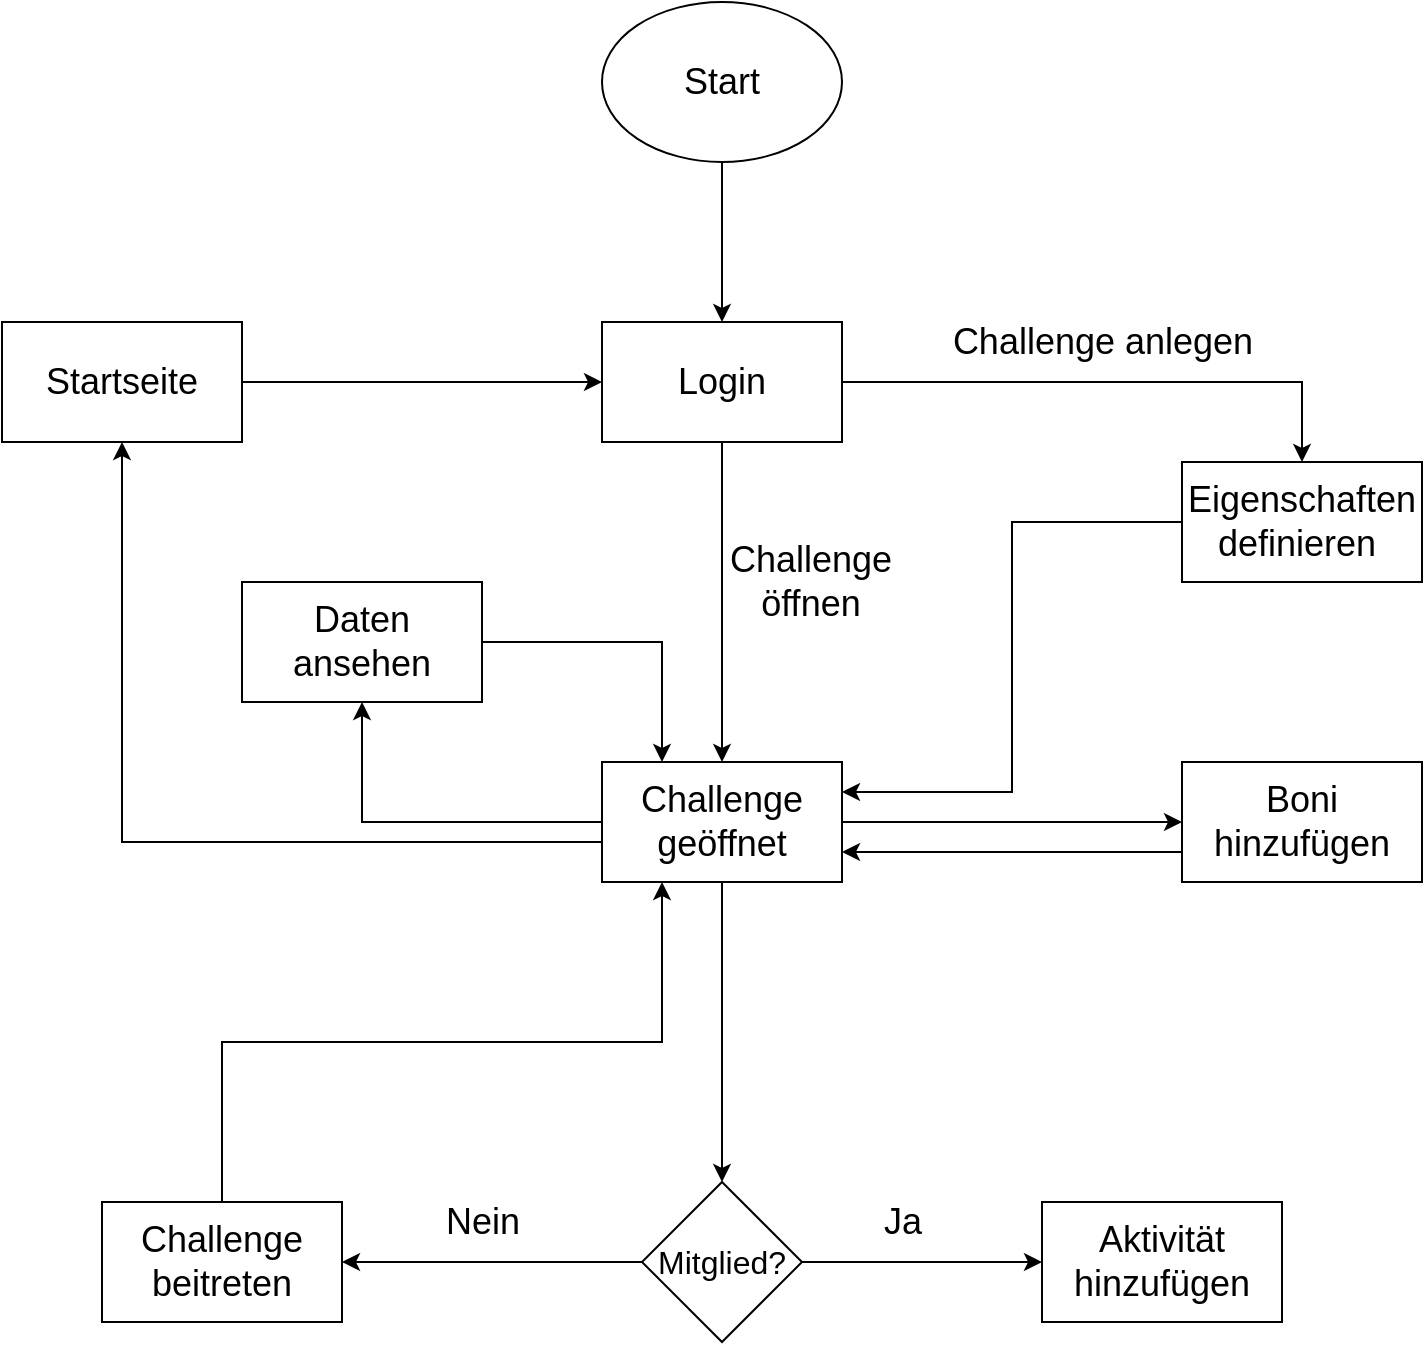<mxfile version="21.1.7" type="google">
  <diagram name="Seite-1" id="pOqvI1cBqr-qqXXVeGFv">
    <mxGraphModel dx="1562" dy="907" grid="1" gridSize="10" guides="1" tooltips="1" connect="1" arrows="1" fold="1" page="1" pageScale="1" pageWidth="827" pageHeight="1169" math="0" shadow="0">
      <root>
        <mxCell id="0" />
        <mxCell id="1" parent="0" />
        <mxCell id="log30i4Zaj3L8JJohbtZ-52" style="edgeStyle=orthogonalEdgeStyle;rounded=0;orthogonalLoop=1;jettySize=auto;html=1;entryX=0.5;entryY=0;entryDx=0;entryDy=0;" edge="1" parent="1" source="log30i4Zaj3L8JJohbtZ-29" target="log30i4Zaj3L8JJohbtZ-30">
          <mxGeometry relative="1" as="geometry" />
        </mxCell>
        <mxCell id="log30i4Zaj3L8JJohbtZ-29" value="&lt;font style=&quot;font-size: 18px;&quot;&gt;Start&lt;/font&gt;" style="ellipse;whiteSpace=wrap;html=1;" vertex="1" parent="1">
          <mxGeometry x="360" y="30" width="120" height="80" as="geometry" />
        </mxCell>
        <mxCell id="log30i4Zaj3L8JJohbtZ-45" style="edgeStyle=orthogonalEdgeStyle;rounded=0;orthogonalLoop=1;jettySize=auto;html=1;entryX=0.5;entryY=0;entryDx=0;entryDy=0;" edge="1" parent="1" source="log30i4Zaj3L8JJohbtZ-30" target="log30i4Zaj3L8JJohbtZ-31">
          <mxGeometry relative="1" as="geometry" />
        </mxCell>
        <mxCell id="log30i4Zaj3L8JJohbtZ-47" style="edgeStyle=orthogonalEdgeStyle;rounded=0;orthogonalLoop=1;jettySize=auto;html=1;entryX=0.5;entryY=0;entryDx=0;entryDy=0;" edge="1" parent="1" source="log30i4Zaj3L8JJohbtZ-30" target="log30i4Zaj3L8JJohbtZ-35">
          <mxGeometry relative="1" as="geometry" />
        </mxCell>
        <mxCell id="log30i4Zaj3L8JJohbtZ-30" value="&lt;font style=&quot;font-size: 18px;&quot;&gt;Login&lt;/font&gt;" style="rounded=0;whiteSpace=wrap;html=1;" vertex="1" parent="1">
          <mxGeometry x="360" y="190" width="120" height="60" as="geometry" />
        </mxCell>
        <mxCell id="log30i4Zaj3L8JJohbtZ-46" style="edgeStyle=orthogonalEdgeStyle;rounded=0;orthogonalLoop=1;jettySize=auto;html=1;entryX=1;entryY=0.25;entryDx=0;entryDy=0;" edge="1" parent="1" source="log30i4Zaj3L8JJohbtZ-31" target="log30i4Zaj3L8JJohbtZ-35">
          <mxGeometry relative="1" as="geometry" />
        </mxCell>
        <mxCell id="log30i4Zaj3L8JJohbtZ-31" value="&lt;font style=&quot;font-size: 18px;&quot;&gt;Eigenschaften definieren&amp;nbsp;&lt;/font&gt;" style="rounded=0;whiteSpace=wrap;html=1;" vertex="1" parent="1">
          <mxGeometry x="650" y="260" width="120" height="60" as="geometry" />
        </mxCell>
        <mxCell id="log30i4Zaj3L8JJohbtZ-51" style="edgeStyle=orthogonalEdgeStyle;rounded=0;orthogonalLoop=1;jettySize=auto;html=1;entryX=0;entryY=0.5;entryDx=0;entryDy=0;" edge="1" parent="1" source="log30i4Zaj3L8JJohbtZ-32" target="log30i4Zaj3L8JJohbtZ-30">
          <mxGeometry relative="1" as="geometry" />
        </mxCell>
        <mxCell id="log30i4Zaj3L8JJohbtZ-32" value="&lt;font style=&quot;font-size: 18px;&quot;&gt;Startseite&lt;/font&gt;" style="rounded=0;whiteSpace=wrap;html=1;" vertex="1" parent="1">
          <mxGeometry x="60" y="190" width="120" height="60" as="geometry" />
        </mxCell>
        <mxCell id="log30i4Zaj3L8JJohbtZ-44" style="edgeStyle=orthogonalEdgeStyle;rounded=0;orthogonalLoop=1;jettySize=auto;html=1;entryX=1;entryY=0.75;entryDx=0;entryDy=0;" edge="1" parent="1" source="log30i4Zaj3L8JJohbtZ-33" target="log30i4Zaj3L8JJohbtZ-35">
          <mxGeometry relative="1" as="geometry">
            <Array as="points">
              <mxPoint x="580" y="455" />
              <mxPoint x="580" y="455" />
            </Array>
          </mxGeometry>
        </mxCell>
        <mxCell id="log30i4Zaj3L8JJohbtZ-33" value="&lt;font style=&quot;font-size: 18px;&quot;&gt;Boni hinzufügen&lt;/font&gt;" style="rounded=0;whiteSpace=wrap;html=1;" vertex="1" parent="1">
          <mxGeometry x="650" y="410" width="120" height="60" as="geometry" />
        </mxCell>
        <mxCell id="log30i4Zaj3L8JJohbtZ-49" style="edgeStyle=orthogonalEdgeStyle;rounded=0;orthogonalLoop=1;jettySize=auto;html=1;entryX=0.25;entryY=0;entryDx=0;entryDy=0;" edge="1" parent="1" source="log30i4Zaj3L8JJohbtZ-34" target="log30i4Zaj3L8JJohbtZ-35">
          <mxGeometry relative="1" as="geometry" />
        </mxCell>
        <mxCell id="log30i4Zaj3L8JJohbtZ-34" value="&lt;font style=&quot;font-size: 18px;&quot;&gt;Daten ansehen&lt;/font&gt;" style="rounded=0;whiteSpace=wrap;html=1;" vertex="1" parent="1">
          <mxGeometry x="180" y="320" width="120" height="60" as="geometry" />
        </mxCell>
        <mxCell id="log30i4Zaj3L8JJohbtZ-39" style="edgeStyle=orthogonalEdgeStyle;rounded=0;orthogonalLoop=1;jettySize=auto;html=1;entryX=0.5;entryY=0;entryDx=0;entryDy=0;" edge="1" parent="1" source="log30i4Zaj3L8JJohbtZ-35" target="log30i4Zaj3L8JJohbtZ-38">
          <mxGeometry relative="1" as="geometry" />
        </mxCell>
        <mxCell id="log30i4Zaj3L8JJohbtZ-43" style="edgeStyle=orthogonalEdgeStyle;rounded=0;orthogonalLoop=1;jettySize=auto;html=1;entryX=0;entryY=0.5;entryDx=0;entryDy=0;" edge="1" parent="1" source="log30i4Zaj3L8JJohbtZ-35" target="log30i4Zaj3L8JJohbtZ-33">
          <mxGeometry relative="1" as="geometry" />
        </mxCell>
        <mxCell id="log30i4Zaj3L8JJohbtZ-48" style="edgeStyle=orthogonalEdgeStyle;rounded=0;orthogonalLoop=1;jettySize=auto;html=1;entryX=0.5;entryY=1;entryDx=0;entryDy=0;" edge="1" parent="1" source="log30i4Zaj3L8JJohbtZ-35" target="log30i4Zaj3L8JJohbtZ-34">
          <mxGeometry relative="1" as="geometry" />
        </mxCell>
        <mxCell id="log30i4Zaj3L8JJohbtZ-50" style="edgeStyle=orthogonalEdgeStyle;rounded=0;orthogonalLoop=1;jettySize=auto;html=1;" edge="1" parent="1" source="log30i4Zaj3L8JJohbtZ-35" target="log30i4Zaj3L8JJohbtZ-32">
          <mxGeometry relative="1" as="geometry">
            <Array as="points">
              <mxPoint x="120" y="450" />
            </Array>
          </mxGeometry>
        </mxCell>
        <mxCell id="log30i4Zaj3L8JJohbtZ-35" value="&lt;font style=&quot;font-size: 18px;&quot;&gt;Challenge geöffnet&lt;/font&gt;" style="rounded=0;whiteSpace=wrap;html=1;" vertex="1" parent="1">
          <mxGeometry x="360" y="410" width="120" height="60" as="geometry" />
        </mxCell>
        <mxCell id="log30i4Zaj3L8JJohbtZ-36" value="&lt;font style=&quot;font-size: 18px;&quot;&gt;Aktivität hinzufügen&lt;/font&gt;" style="rounded=0;whiteSpace=wrap;html=1;" vertex="1" parent="1">
          <mxGeometry x="580" y="630" width="120" height="60" as="geometry" />
        </mxCell>
        <mxCell id="log30i4Zaj3L8JJohbtZ-42" style="edgeStyle=orthogonalEdgeStyle;rounded=0;orthogonalLoop=1;jettySize=auto;html=1;entryX=0.25;entryY=1;entryDx=0;entryDy=0;" edge="1" parent="1" source="log30i4Zaj3L8JJohbtZ-37" target="log30i4Zaj3L8JJohbtZ-35">
          <mxGeometry relative="1" as="geometry">
            <Array as="points">
              <mxPoint x="170" y="550" />
              <mxPoint x="390" y="550" />
            </Array>
          </mxGeometry>
        </mxCell>
        <mxCell id="log30i4Zaj3L8JJohbtZ-37" value="&lt;font style=&quot;font-size: 18px;&quot;&gt;Challenge beitreten&lt;/font&gt;" style="rounded=0;whiteSpace=wrap;html=1;" vertex="1" parent="1">
          <mxGeometry x="110" y="630" width="120" height="60" as="geometry" />
        </mxCell>
        <mxCell id="log30i4Zaj3L8JJohbtZ-40" style="edgeStyle=orthogonalEdgeStyle;rounded=0;orthogonalLoop=1;jettySize=auto;html=1;entryX=0;entryY=0.5;entryDx=0;entryDy=0;" edge="1" parent="1" source="log30i4Zaj3L8JJohbtZ-38" target="log30i4Zaj3L8JJohbtZ-36">
          <mxGeometry relative="1" as="geometry" />
        </mxCell>
        <mxCell id="log30i4Zaj3L8JJohbtZ-41" style="edgeStyle=orthogonalEdgeStyle;rounded=0;orthogonalLoop=1;jettySize=auto;html=1;entryX=1;entryY=0.5;entryDx=0;entryDy=0;" edge="1" parent="1" source="log30i4Zaj3L8JJohbtZ-38" target="log30i4Zaj3L8JJohbtZ-37">
          <mxGeometry relative="1" as="geometry" />
        </mxCell>
        <mxCell id="log30i4Zaj3L8JJohbtZ-38" value="&lt;font size=&quot;3&quot;&gt;Mitglied?&lt;/font&gt;" style="rhombus;whiteSpace=wrap;html=1;" vertex="1" parent="1">
          <mxGeometry x="380" y="620" width="80" height="80" as="geometry" />
        </mxCell>
        <mxCell id="log30i4Zaj3L8JJohbtZ-53" value="&lt;font style=&quot;font-size: 18px;&quot;&gt;Challenge anlegen&lt;/font&gt;" style="text;html=1;align=center;verticalAlign=middle;resizable=0;points=[];autosize=1;strokeColor=none;fillColor=none;" vertex="1" parent="1">
          <mxGeometry x="525" y="180" width="170" height="40" as="geometry" />
        </mxCell>
        <mxCell id="log30i4Zaj3L8JJohbtZ-54" value="&lt;font style=&quot;font-size: 18px;&quot;&gt;Challenge &lt;br&gt;öffnen&lt;/font&gt;" style="text;html=1;align=center;verticalAlign=middle;resizable=0;points=[];autosize=1;strokeColor=none;fillColor=none;" vertex="1" parent="1">
          <mxGeometry x="414" y="290" width="100" height="60" as="geometry" />
        </mxCell>
        <mxCell id="log30i4Zaj3L8JJohbtZ-55" value="&lt;font style=&quot;font-size: 18px;&quot;&gt;Nein&lt;/font&gt;" style="text;html=1;align=center;verticalAlign=middle;resizable=0;points=[];autosize=1;strokeColor=none;fillColor=none;" vertex="1" parent="1">
          <mxGeometry x="270" y="620" width="60" height="40" as="geometry" />
        </mxCell>
        <mxCell id="log30i4Zaj3L8JJohbtZ-56" value="&lt;font style=&quot;font-size: 18px;&quot;&gt;Ja&lt;/font&gt;" style="text;html=1;align=center;verticalAlign=middle;resizable=0;points=[];autosize=1;strokeColor=none;fillColor=none;" vertex="1" parent="1">
          <mxGeometry x="490" y="620" width="40" height="40" as="geometry" />
        </mxCell>
      </root>
    </mxGraphModel>
  </diagram>
</mxfile>
